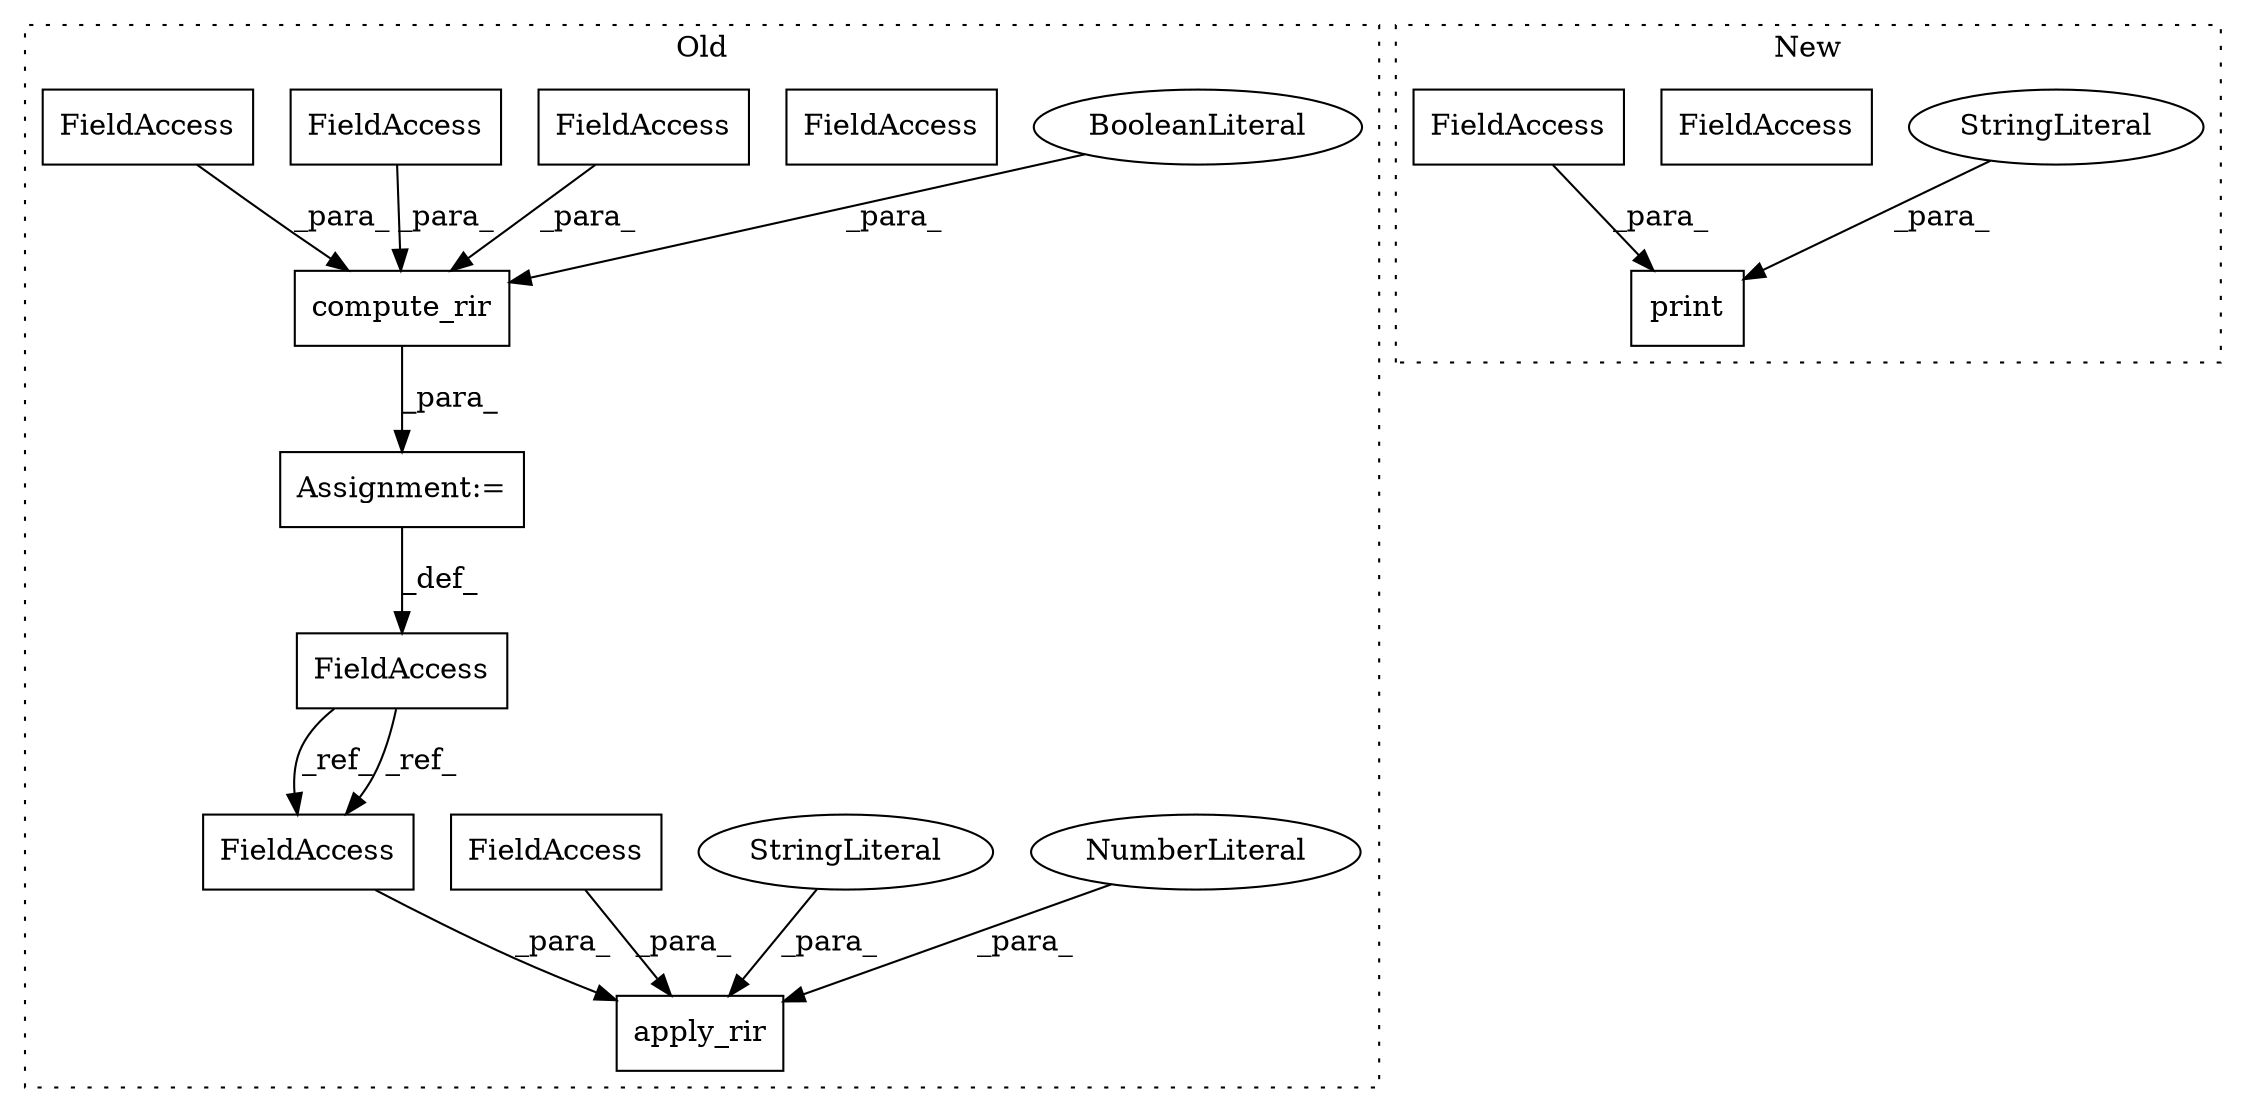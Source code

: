 digraph G {
subgraph cluster0 {
1 [label="apply_rir" a="32" s="4644,4677" l="10,1" shape="box"];
3 [label="NumberLiteral" a="34" s="4676" l="1" shape="ellipse"];
4 [label="compute_rir" a="32" s="4601,4635" l="12,1" shape="box"];
5 [label="BooleanLiteral" a="9" s="4631" l="4" shape="ellipse"];
6 [label="StringLiteral" a="45" s="4658" l="14" shape="ellipse"];
8 [label="FieldAccess" a="22" s="4654" l="3" shape="box"];
9 [label="FieldAccess" a="22" s="4617" l="10" shape="box"];
10 [label="FieldAccess" a="22" s="4613" l="3" shape="box"];
11 [label="FieldAccess" a="22" s="4673" l="2" shape="box"];
12 [label="FieldAccess" a="22" s="4628" l="2" shape="box"];
13 [label="FieldAccess" a="22" s="4597" l="3" shape="box"];
15 [label="Assignment:=" a="7" s="4600" l="1" shape="box"];
16 [label="FieldAccess" a="22" s="4654" l="3" shape="box"];
label = "Old";
style="dotted";
}
subgraph cluster1 {
2 [label="print" a="32" s="4534,4568" l="6,1" shape="box"];
7 [label="StringLiteral" a="45" s="4540" l="20" shape="ellipse"];
14 [label="FieldAccess" a="22" s="4561" l="7" shape="box"];
17 [label="FieldAccess" a="22" s="4561" l="7" shape="box"];
label = "New";
style="dotted";
}
3 -> 1 [label="_para_"];
4 -> 15 [label="_para_"];
5 -> 4 [label="_para_"];
6 -> 1 [label="_para_"];
7 -> 2 [label="_para_"];
9 -> 4 [label="_para_"];
10 -> 4 [label="_para_"];
11 -> 1 [label="_para_"];
12 -> 4 [label="_para_"];
13 -> 16 [label="_ref_"];
13 -> 16 [label="_ref_"];
15 -> 13 [label="_def_"];
16 -> 1 [label="_para_"];
17 -> 2 [label="_para_"];
}
